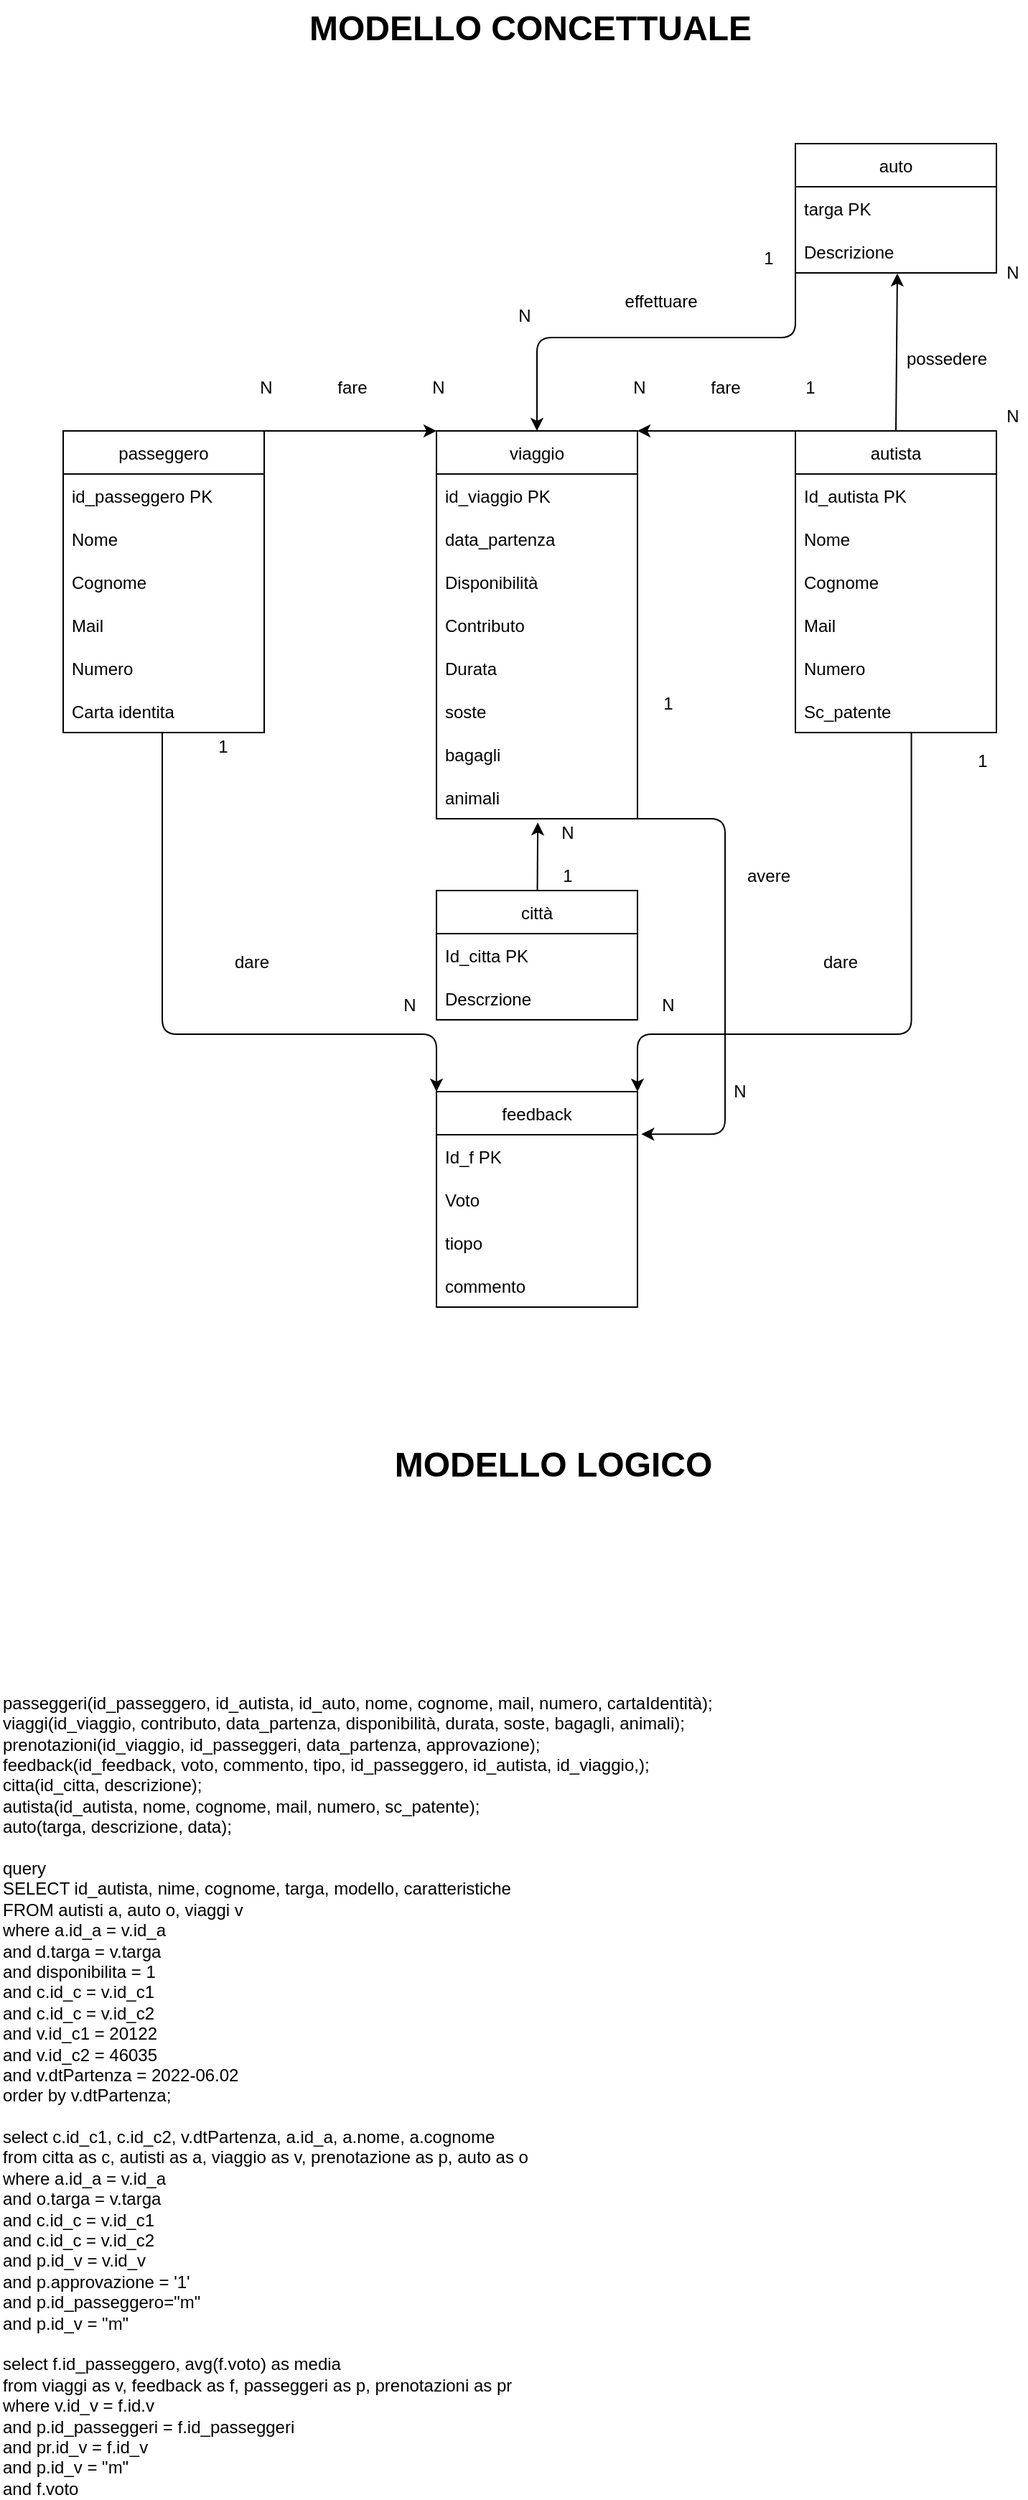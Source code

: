 <mxfile>
    <diagram id="QSGCcI5R4nJ_Vs7zFa3D" name="Pagina-1">
        <mxGraphModel dx="536" dy="339" grid="1" gridSize="10" guides="1" tooltips="1" connect="1" arrows="1" fold="1" page="1" pageScale="1" pageWidth="827" pageHeight="1169" math="0" shadow="0">
            <root>
                <mxCell id="0"/>
                <mxCell id="1" parent="0"/>
                <mxCell id="42" style="edgeStyle=none;html=1;exitX=1;exitY=0;exitDx=0;exitDy=0;entryX=0;entryY=0;entryDx=0;entryDy=0;" edge="1" parent="1" source="2" target="6">
                    <mxGeometry relative="1" as="geometry"/>
                </mxCell>
                <mxCell id="2" value="passeggero" style="swimlane;fontStyle=0;childLayout=stackLayout;horizontal=1;startSize=30;horizontalStack=0;resizeParent=1;resizeParentMax=0;resizeLast=0;collapsible=1;marginBottom=0;" vertex="1" parent="1">
                    <mxGeometry x="89" y="320" width="140" height="210" as="geometry"/>
                </mxCell>
                <mxCell id="3" value="id_passeggero PK" style="text;strokeColor=none;fillColor=none;align=left;verticalAlign=middle;spacingLeft=4;spacingRight=4;overflow=hidden;points=[[0,0.5],[1,0.5]];portConstraint=eastwest;rotatable=0;" vertex="1" parent="2">
                    <mxGeometry y="30" width="140" height="30" as="geometry"/>
                </mxCell>
                <mxCell id="4" value="Nome" style="text;strokeColor=none;fillColor=none;align=left;verticalAlign=middle;spacingLeft=4;spacingRight=4;overflow=hidden;points=[[0,0.5],[1,0.5]];portConstraint=eastwest;rotatable=0;" vertex="1" parent="2">
                    <mxGeometry y="60" width="140" height="30" as="geometry"/>
                </mxCell>
                <mxCell id="5" value="Cognome" style="text;strokeColor=none;fillColor=none;align=left;verticalAlign=middle;spacingLeft=4;spacingRight=4;overflow=hidden;points=[[0,0.5],[1,0.5]];portConstraint=eastwest;rotatable=0;" vertex="1" parent="2">
                    <mxGeometry y="90" width="140" height="30" as="geometry"/>
                </mxCell>
                <mxCell id="18" value="Mail" style="text;strokeColor=none;fillColor=none;align=left;verticalAlign=middle;spacingLeft=4;spacingRight=4;overflow=hidden;points=[[0,0.5],[1,0.5]];portConstraint=eastwest;rotatable=0;" vertex="1" parent="2">
                    <mxGeometry y="120" width="140" height="30" as="geometry"/>
                </mxCell>
                <mxCell id="19" value="Numero" style="text;strokeColor=none;fillColor=none;align=left;verticalAlign=middle;spacingLeft=4;spacingRight=4;overflow=hidden;points=[[0,0.5],[1,0.5]];portConstraint=eastwest;rotatable=0;" vertex="1" parent="2">
                    <mxGeometry y="150" width="140" height="30" as="geometry"/>
                </mxCell>
                <mxCell id="20" value="Carta identita" style="text;strokeColor=none;fillColor=none;align=left;verticalAlign=middle;spacingLeft=4;spacingRight=4;overflow=hidden;points=[[0,0.5],[1,0.5]];portConstraint=eastwest;rotatable=0;" vertex="1" parent="2">
                    <mxGeometry y="180" width="140" height="30" as="geometry"/>
                </mxCell>
                <mxCell id="6" value="viaggio" style="swimlane;fontStyle=0;childLayout=stackLayout;horizontal=1;startSize=30;horizontalStack=0;resizeParent=1;resizeParentMax=0;resizeLast=0;collapsible=1;marginBottom=0;" vertex="1" parent="1">
                    <mxGeometry x="349" y="320" width="140" height="270" as="geometry"/>
                </mxCell>
                <mxCell id="7" value="id_viaggio PK" style="text;strokeColor=none;fillColor=none;align=left;verticalAlign=middle;spacingLeft=4;spacingRight=4;overflow=hidden;points=[[0,0.5],[1,0.5]];portConstraint=eastwest;rotatable=0;" vertex="1" parent="6">
                    <mxGeometry y="30" width="140" height="30" as="geometry"/>
                </mxCell>
                <mxCell id="8" value="data_partenza" style="text;strokeColor=none;fillColor=none;align=left;verticalAlign=middle;spacingLeft=4;spacingRight=4;overflow=hidden;points=[[0,0.5],[1,0.5]];portConstraint=eastwest;rotatable=0;" vertex="1" parent="6">
                    <mxGeometry y="60" width="140" height="30" as="geometry"/>
                </mxCell>
                <mxCell id="9" value="Disponibilità " style="text;strokeColor=none;fillColor=none;align=left;verticalAlign=middle;spacingLeft=4;spacingRight=4;overflow=hidden;points=[[0,0.5],[1,0.5]];portConstraint=eastwest;rotatable=0;" vertex="1" parent="6">
                    <mxGeometry y="90" width="140" height="30" as="geometry"/>
                </mxCell>
                <mxCell id="39" value="Contributo" style="text;strokeColor=none;fillColor=none;align=left;verticalAlign=middle;spacingLeft=4;spacingRight=4;overflow=hidden;points=[[0,0.5],[1,0.5]];portConstraint=eastwest;rotatable=0;" vertex="1" parent="6">
                    <mxGeometry y="120" width="140" height="30" as="geometry"/>
                </mxCell>
                <mxCell id="46" value="Durata" style="text;strokeColor=none;fillColor=none;align=left;verticalAlign=middle;spacingLeft=4;spacingRight=4;overflow=hidden;points=[[0,0.5],[1,0.5]];portConstraint=eastwest;rotatable=0;" vertex="1" parent="6">
                    <mxGeometry y="150" width="140" height="30" as="geometry"/>
                </mxCell>
                <mxCell id="47" value="soste" style="text;strokeColor=none;fillColor=none;align=left;verticalAlign=middle;spacingLeft=4;spacingRight=4;overflow=hidden;points=[[0,0.5],[1,0.5]];portConstraint=eastwest;rotatable=0;" vertex="1" parent="6">
                    <mxGeometry y="180" width="140" height="30" as="geometry"/>
                </mxCell>
                <mxCell id="87" value="bagagli" style="text;strokeColor=none;fillColor=none;align=left;verticalAlign=middle;spacingLeft=4;spacingRight=4;overflow=hidden;points=[[0,0.5],[1,0.5]];portConstraint=eastwest;rotatable=0;" vertex="1" parent="6">
                    <mxGeometry y="210" width="140" height="30" as="geometry"/>
                </mxCell>
                <mxCell id="88" value="animali" style="text;strokeColor=none;fillColor=none;align=left;verticalAlign=middle;spacingLeft=4;spacingRight=4;overflow=hidden;points=[[0,0.5],[1,0.5]];portConstraint=eastwest;rotatable=0;" vertex="1" parent="6">
                    <mxGeometry y="240" width="140" height="30" as="geometry"/>
                </mxCell>
                <mxCell id="31" style="edgeStyle=none;html=1;exitX=0.5;exitY=0;exitDx=0;exitDy=0;entryX=0.507;entryY=1.013;entryDx=0;entryDy=0;entryPerimeter=0;" edge="1" parent="1" source="10" target="16">
                    <mxGeometry relative="1" as="geometry"/>
                </mxCell>
                <mxCell id="52" style="edgeStyle=none;html=1;exitX=0;exitY=0;exitDx=0;exitDy=0;entryX=1;entryY=0;entryDx=0;entryDy=0;" edge="1" parent="1" source="10" target="6">
                    <mxGeometry relative="1" as="geometry"/>
                </mxCell>
                <mxCell id="10" value="autista" style="swimlane;fontStyle=0;childLayout=stackLayout;horizontal=1;startSize=30;horizontalStack=0;resizeParent=1;resizeParentMax=0;resizeLast=0;collapsible=1;marginBottom=0;" vertex="1" parent="1">
                    <mxGeometry x="599" y="320" width="140" height="210" as="geometry"/>
                </mxCell>
                <mxCell id="11" value="Id_autista PK" style="text;strokeColor=none;fillColor=none;align=left;verticalAlign=middle;spacingLeft=4;spacingRight=4;overflow=hidden;points=[[0,0.5],[1,0.5]];portConstraint=eastwest;rotatable=0;" vertex="1" parent="10">
                    <mxGeometry y="30" width="140" height="30" as="geometry"/>
                </mxCell>
                <mxCell id="12" value="Nome" style="text;strokeColor=none;fillColor=none;align=left;verticalAlign=middle;spacingLeft=4;spacingRight=4;overflow=hidden;points=[[0,0.5],[1,0.5]];portConstraint=eastwest;rotatable=0;" vertex="1" parent="10">
                    <mxGeometry y="60" width="140" height="30" as="geometry"/>
                </mxCell>
                <mxCell id="13" value="Cognome" style="text;strokeColor=none;fillColor=none;align=left;verticalAlign=middle;spacingLeft=4;spacingRight=4;overflow=hidden;points=[[0,0.5],[1,0.5]];portConstraint=eastwest;rotatable=0;" vertex="1" parent="10">
                    <mxGeometry y="90" width="140" height="30" as="geometry"/>
                </mxCell>
                <mxCell id="21" value="Mail" style="text;strokeColor=none;fillColor=none;align=left;verticalAlign=middle;spacingLeft=4;spacingRight=4;overflow=hidden;points=[[0,0.5],[1,0.5]];portConstraint=eastwest;rotatable=0;" vertex="1" parent="10">
                    <mxGeometry y="120" width="140" height="30" as="geometry"/>
                </mxCell>
                <mxCell id="22" value="Numero" style="text;strokeColor=none;fillColor=none;align=left;verticalAlign=middle;spacingLeft=4;spacingRight=4;overflow=hidden;points=[[0,0.5],[1,0.5]];portConstraint=eastwest;rotatable=0;" vertex="1" parent="10">
                    <mxGeometry y="150" width="140" height="30" as="geometry"/>
                </mxCell>
                <mxCell id="23" value="Sc_patente" style="text;strokeColor=none;fillColor=none;align=left;verticalAlign=middle;spacingLeft=4;spacingRight=4;overflow=hidden;points=[[0,0.5],[1,0.5]];portConstraint=eastwest;rotatable=0;" vertex="1" parent="10">
                    <mxGeometry y="180" width="140" height="30" as="geometry"/>
                </mxCell>
                <mxCell id="14" value="auto" style="swimlane;fontStyle=0;childLayout=stackLayout;horizontal=1;startSize=30;horizontalStack=0;resizeParent=1;resizeParentMax=0;resizeLast=0;collapsible=1;marginBottom=0;" vertex="1" parent="1">
                    <mxGeometry x="599" y="120" width="140" height="90" as="geometry"/>
                </mxCell>
                <mxCell id="15" value="targa PK" style="text;strokeColor=none;fillColor=none;align=left;verticalAlign=middle;spacingLeft=4;spacingRight=4;overflow=hidden;points=[[0,0.5],[1,0.5]];portConstraint=eastwest;rotatable=0;" vertex="1" parent="14">
                    <mxGeometry y="30" width="140" height="30" as="geometry"/>
                </mxCell>
                <mxCell id="16" value="Descrizione" style="text;strokeColor=none;fillColor=none;align=left;verticalAlign=middle;spacingLeft=4;spacingRight=4;overflow=hidden;points=[[0,0.5],[1,0.5]];portConstraint=eastwest;rotatable=0;" vertex="1" parent="14">
                    <mxGeometry y="60" width="140" height="30" as="geometry"/>
                </mxCell>
                <mxCell id="29" style="edgeStyle=none;html=1;entryX=0.502;entryY=1.015;entryDx=0;entryDy=0;entryPerimeter=0;" edge="1" parent="14" source="14" target="16">
                    <mxGeometry relative="1" as="geometry"/>
                </mxCell>
                <mxCell id="26" value="N" style="text;html=1;align=center;verticalAlign=middle;resizable=0;points=[];autosize=1;strokeColor=none;fillColor=none;" vertex="1" parent="1">
                    <mxGeometry x="740" y="300" width="20" height="20" as="geometry"/>
                </mxCell>
                <mxCell id="32" value="possedere" style="text;html=1;align=center;verticalAlign=middle;resizable=0;points=[];autosize=1;strokeColor=none;fillColor=none;" vertex="1" parent="1">
                    <mxGeometry x="669" y="260" width="70" height="20" as="geometry"/>
                </mxCell>
                <mxCell id="49" style="edgeStyle=none;html=1;entryX=0.504;entryY=1.086;entryDx=0;entryDy=0;entryPerimeter=0;" edge="1" parent="1" source="33" target="88">
                    <mxGeometry relative="1" as="geometry">
                        <mxPoint x="419" y="600" as="targetPoint"/>
                    </mxGeometry>
                </mxCell>
                <mxCell id="33" value="città" style="swimlane;fontStyle=0;childLayout=stackLayout;horizontal=1;startSize=30;horizontalStack=0;resizeParent=1;resizeParentMax=0;resizeLast=0;collapsible=1;marginBottom=0;" vertex="1" parent="1">
                    <mxGeometry x="349" y="640" width="140" height="90" as="geometry"/>
                </mxCell>
                <mxCell id="34" value="Id_citta PK " style="text;strokeColor=none;fillColor=none;align=left;verticalAlign=middle;spacingLeft=4;spacingRight=4;overflow=hidden;points=[[0,0.5],[1,0.5]];portConstraint=eastwest;rotatable=0;" vertex="1" parent="33">
                    <mxGeometry y="30" width="140" height="30" as="geometry"/>
                </mxCell>
                <mxCell id="35" value="Descrzione" style="text;strokeColor=none;fillColor=none;align=left;verticalAlign=middle;spacingLeft=4;spacingRight=4;overflow=hidden;points=[[0,0.5],[1,0.5]];portConstraint=eastwest;rotatable=0;" vertex="1" parent="33">
                    <mxGeometry y="60" width="140" height="30" as="geometry"/>
                </mxCell>
                <mxCell id="43" value="fare" style="text;html=1;align=center;verticalAlign=middle;resizable=0;points=[];autosize=1;strokeColor=none;fillColor=none;" vertex="1" parent="1">
                    <mxGeometry x="270" y="280" width="40" height="20" as="geometry"/>
                </mxCell>
                <mxCell id="44" value="N" style="text;html=1;align=center;verticalAlign=middle;resizable=0;points=[];autosize=1;strokeColor=none;fillColor=none;" vertex="1" parent="1">
                    <mxGeometry x="220" y="280" width="20" height="20" as="geometry"/>
                </mxCell>
                <mxCell id="45" value="N" style="text;html=1;align=center;verticalAlign=middle;resizable=0;points=[];autosize=1;strokeColor=none;fillColor=none;" vertex="1" parent="1">
                    <mxGeometry x="340" y="280" width="20" height="20" as="geometry"/>
                </mxCell>
                <mxCell id="50" value="1" style="text;html=1;align=center;verticalAlign=middle;resizable=0;points=[];autosize=1;strokeColor=none;fillColor=none;" vertex="1" parent="1">
                    <mxGeometry x="430" y="620" width="20" height="20" as="geometry"/>
                </mxCell>
                <mxCell id="51" value="N" style="text;html=1;align=center;verticalAlign=middle;resizable=0;points=[];autosize=1;strokeColor=none;fillColor=none;" vertex="1" parent="1">
                    <mxGeometry x="430" y="590" width="20" height="20" as="geometry"/>
                </mxCell>
                <mxCell id="53" value="1" style="text;html=1;align=center;verticalAlign=middle;resizable=0;points=[];autosize=1;strokeColor=none;fillColor=none;" vertex="1" parent="1">
                    <mxGeometry x="599" y="280" width="20" height="20" as="geometry"/>
                </mxCell>
                <mxCell id="54" value="N" style="text;html=1;align=center;verticalAlign=middle;resizable=0;points=[];autosize=1;strokeColor=none;fillColor=none;" vertex="1" parent="1">
                    <mxGeometry x="480" y="280" width="20" height="20" as="geometry"/>
                </mxCell>
                <mxCell id="55" value="fare" style="text;html=1;align=center;verticalAlign=middle;resizable=0;points=[];autosize=1;strokeColor=none;fillColor=none;" vertex="1" parent="1">
                    <mxGeometry x="530" y="280" width="40" height="20" as="geometry"/>
                </mxCell>
                <mxCell id="57" value="feedback" style="swimlane;fontStyle=0;childLayout=stackLayout;horizontal=1;startSize=30;horizontalStack=0;resizeParent=1;resizeParentMax=0;resizeLast=0;collapsible=1;marginBottom=0;" vertex="1" parent="1">
                    <mxGeometry x="349" y="780" width="140" height="150" as="geometry"/>
                </mxCell>
                <mxCell id="58" value="Id_f PK" style="text;strokeColor=none;fillColor=none;align=left;verticalAlign=middle;spacingLeft=4;spacingRight=4;overflow=hidden;points=[[0,0.5],[1,0.5]];portConstraint=eastwest;rotatable=0;" vertex="1" parent="57">
                    <mxGeometry y="30" width="140" height="30" as="geometry"/>
                </mxCell>
                <mxCell id="59" value="Voto" style="text;strokeColor=none;fillColor=none;align=left;verticalAlign=middle;spacingLeft=4;spacingRight=4;overflow=hidden;points=[[0,0.5],[1,0.5]];portConstraint=eastwest;rotatable=0;" vertex="1" parent="57">
                    <mxGeometry y="60" width="140" height="30" as="geometry"/>
                </mxCell>
                <mxCell id="60" value="tiopo" style="text;strokeColor=none;fillColor=none;align=left;verticalAlign=middle;spacingLeft=4;spacingRight=4;overflow=hidden;points=[[0,0.5],[1,0.5]];portConstraint=eastwest;rotatable=0;" vertex="1" parent="57">
                    <mxGeometry y="90" width="140" height="30" as="geometry"/>
                </mxCell>
                <mxCell id="90" value="commento" style="text;strokeColor=none;fillColor=none;align=left;verticalAlign=middle;spacingLeft=4;spacingRight=4;overflow=hidden;points=[[0,0.5],[1,0.5]];portConstraint=eastwest;rotatable=0;" vertex="1" parent="57">
                    <mxGeometry y="120" width="140" height="30" as="geometry"/>
                </mxCell>
                <mxCell id="61" value="" style="edgeStyle=segmentEdgeStyle;endArrow=classic;html=1;exitX=0.577;exitY=0.991;exitDx=0;exitDy=0;exitPerimeter=0;entryX=1;entryY=0;entryDx=0;entryDy=0;" edge="1" parent="1" source="23" target="57">
                    <mxGeometry width="50" height="50" relative="1" as="geometry">
                        <mxPoint x="690" y="580" as="sourcePoint"/>
                        <mxPoint x="520" y="750" as="targetPoint"/>
                        <Array as="points">
                            <mxPoint x="680" y="740"/>
                        </Array>
                    </mxGeometry>
                </mxCell>
                <mxCell id="62" value="1" style="text;html=1;align=center;verticalAlign=middle;resizable=0;points=[];autosize=1;strokeColor=none;fillColor=none;" vertex="1" parent="1">
                    <mxGeometry x="719" y="540" width="20" height="20" as="geometry"/>
                </mxCell>
                <mxCell id="63" value="N" style="text;html=1;align=center;verticalAlign=middle;resizable=0;points=[];autosize=1;strokeColor=none;fillColor=none;" vertex="1" parent="1">
                    <mxGeometry x="500" y="710" width="20" height="20" as="geometry"/>
                </mxCell>
                <mxCell id="64" value="" style="edgeStyle=elbowEdgeStyle;elbow=vertical;endArrow=classic;html=1;exitX=0.493;exitY=0.994;exitDx=0;exitDy=0;exitPerimeter=0;entryX=0;entryY=0;entryDx=0;entryDy=0;startArrow=none;" edge="1" parent="1" source="20" target="57">
                    <mxGeometry width="50" height="50" relative="1" as="geometry">
                        <mxPoint x="185.52" y="770.24" as="sourcePoint"/>
                        <mxPoint x="330" y="740" as="targetPoint"/>
                        <Array as="points">
                            <mxPoint x="250" y="740"/>
                        </Array>
                    </mxGeometry>
                </mxCell>
                <mxCell id="65" value="N" style="text;html=1;align=center;verticalAlign=middle;resizable=0;points=[];autosize=1;strokeColor=none;fillColor=none;" vertex="1" parent="1">
                    <mxGeometry x="320" y="710" width="20" height="20" as="geometry"/>
                </mxCell>
                <mxCell id="66" value="1" style="text;html=1;align=center;verticalAlign=middle;resizable=0;points=[];autosize=1;strokeColor=none;fillColor=none;" vertex="1" parent="1">
                    <mxGeometry x="190" y="530" width="20" height="20" as="geometry"/>
                </mxCell>
                <mxCell id="67" value="N" style="text;html=1;align=center;verticalAlign=middle;resizable=0;points=[];autosize=1;strokeColor=none;fillColor=none;" vertex="1" parent="1">
                    <mxGeometry x="740" y="200" width="20" height="20" as="geometry"/>
                </mxCell>
                <mxCell id="69" value="" style="edgeStyle=elbowEdgeStyle;elbow=vertical;endArrow=classic;html=1;exitX=0;exitY=1.003;exitDx=0;exitDy=0;exitPerimeter=0;entryX=0.5;entryY=0;entryDx=0;entryDy=0;" edge="1" parent="1" source="16" target="6">
                    <mxGeometry width="50" height="50" relative="1" as="geometry">
                        <mxPoint x="590" y="210" as="sourcePoint"/>
                        <mxPoint x="460" y="300" as="targetPoint"/>
                        <Array as="points">
                            <mxPoint x="480" y="255"/>
                        </Array>
                    </mxGeometry>
                </mxCell>
                <mxCell id="70" value="1" style="text;html=1;align=center;verticalAlign=middle;resizable=0;points=[];autosize=1;strokeColor=none;fillColor=none;" vertex="1" parent="1">
                    <mxGeometry x="570" y="190" width="20" height="20" as="geometry"/>
                </mxCell>
                <mxCell id="72" value="N" style="text;html=1;align=center;verticalAlign=middle;resizable=0;points=[];autosize=1;strokeColor=none;fillColor=none;" vertex="1" parent="1">
                    <mxGeometry x="400" y="230" width="20" height="20" as="geometry"/>
                </mxCell>
                <mxCell id="73" value="effettuare" style="text;html=1;align=center;verticalAlign=middle;resizable=0;points=[];autosize=1;strokeColor=none;fillColor=none;" vertex="1" parent="1">
                    <mxGeometry x="470" y="220" width="70" height="20" as="geometry"/>
                </mxCell>
                <mxCell id="75" value="" style="edgeStyle=elbowEdgeStyle;elbow=horizontal;endArrow=classic;html=1;entryX=1.019;entryY=-0.014;entryDx=0;entryDy=0;exitX=1;exitY=1;exitDx=0;exitDy=0;entryPerimeter=0;" edge="1" parent="1" source="6" target="58">
                    <mxGeometry width="50" height="50" relative="1" as="geometry">
                        <mxPoint x="540" y="560" as="sourcePoint"/>
                        <mxPoint x="180" y="490" as="targetPoint"/>
                        <Array as="points">
                            <mxPoint x="550" y="640"/>
                        </Array>
                    </mxGeometry>
                </mxCell>
                <mxCell id="76" value="N" style="text;html=1;align=center;verticalAlign=middle;resizable=0;points=[];autosize=1;strokeColor=none;fillColor=none;" vertex="1" parent="1">
                    <mxGeometry x="550" y="770" width="20" height="20" as="geometry"/>
                </mxCell>
                <mxCell id="77" value="1" style="text;html=1;align=center;verticalAlign=middle;resizable=0;points=[];autosize=1;strokeColor=none;fillColor=none;" vertex="1" parent="1">
                    <mxGeometry x="500" y="500" width="20" height="20" as="geometry"/>
                </mxCell>
                <mxCell id="78" value="dare" style="text;html=1;align=center;verticalAlign=middle;resizable=0;points=[];autosize=1;strokeColor=none;fillColor=none;" vertex="1" parent="1">
                    <mxGeometry x="200" y="680" width="40" height="20" as="geometry"/>
                </mxCell>
                <mxCell id="79" value="dare" style="text;html=1;align=center;verticalAlign=middle;resizable=0;points=[];autosize=1;strokeColor=none;fillColor=none;" vertex="1" parent="1">
                    <mxGeometry x="610" y="680" width="40" height="20" as="geometry"/>
                </mxCell>
                <mxCell id="80" value="avere" style="text;html=1;align=center;verticalAlign=middle;resizable=0;points=[];autosize=1;strokeColor=none;fillColor=none;" vertex="1" parent="1">
                    <mxGeometry x="555" y="620" width="50" height="20" as="geometry"/>
                </mxCell>
                <mxCell id="82" value="MODELLO CONCETTUALE" style="text;strokeColor=none;fillColor=none;html=1;fontSize=24;fontStyle=1;verticalAlign=middle;align=center;" vertex="1" parent="1">
                    <mxGeometry x="364" y="20" width="100" height="40" as="geometry"/>
                </mxCell>
                <mxCell id="84" value="MODELLO LOGICO" style="text;strokeColor=none;fillColor=none;html=1;fontSize=24;fontStyle=1;verticalAlign=middle;align=center;" vertex="1" parent="1">
                    <mxGeometry x="380" y="1020" width="100" height="40" as="geometry"/>
                </mxCell>
                <mxCell id="86" value="passeggeri(id_passeggero, id_autista, id_auto, nome, cognome, mail, numero, cartaIdentità);&lt;br&gt;viaggi(id_viaggio, contributo, data_partenza, disponibilità, durata, soste, bagagli, animali);&lt;br&gt;prenotazioni(id_viaggio, id_passeggeri, data_partenza, approvazione);&lt;br&gt;feedback(id_feedback, voto, commento, tipo, id_passeggero, id_autista, id_viaggio,);&lt;br&gt;citta(id_citta, descrizione);&lt;br&gt;autista(id_autista, nome, cognome, mail, numero, sc_patente);&lt;br&gt;auto(targa, descrizione, data);&lt;br&gt;&lt;br&gt;query&lt;br&gt;SELECT id_autista, nime, cognome, targa, modello, caratteristiche&lt;br&gt;FROM autisti a, auto o, viaggi v&lt;br&gt;where a.id_a = v.id_a&lt;br&gt;and d.targa = v.targa&lt;br&gt;and disponibilita = 1&lt;br&gt;and c.id_c = v.id_c1&lt;br&gt;and c.id_c = v.id_c2&lt;br&gt;and v.id_c1 = 20122&lt;br&gt;and v.id_c2 = 46035&lt;br&gt;and v.dtPartenza = 2022-06.02&lt;br&gt;order by v.dtPartenza;&lt;br&gt;&lt;br&gt;select c.id_c1, c.id_c2, v.dtPartenza, a.id_a, a.nome, a.cognome&lt;br&gt;from citta as c, autisti as a, viaggio as v, prenotazione as p, auto as o&lt;br&gt;where a.id_a = v.id_a&lt;br&gt;and o.targa = v.targa&lt;br&gt;and c.id_c = v.id_c1&lt;br&gt;and c.id_c = v.id_c2&lt;br&gt;and p.id_v = v.id_v&lt;br&gt;and p.approvazione = '1'&lt;br&gt;and p.id_passeggero=&quot;m&quot;&lt;br&gt;and p.id_v = &quot;m&quot;&lt;br&gt;&lt;br&gt;select f.id_passeggero, avg(f.voto) as media&lt;br&gt;from viaggi as v, feedback as f, passeggeri as p, prenotazioni as pr&lt;br&gt;where v.id_v = f.id.v&lt;br&gt;and p.id_passeggeri = f.id_passeggeri&lt;br&gt;and pr.id_v = f.id_v&lt;br&gt;and p.id_v = &quot;m&quot;&lt;br&gt;and f.voto" style="text;html=1;align=left;verticalAlign=middle;resizable=0;points=[];autosize=1;strokeColor=none;fillColor=none;" vertex="1" parent="1">
                    <mxGeometry x="45" y="1204" width="510" height="550" as="geometry"/>
                </mxCell>
            </root>
        </mxGraphModel>
    </diagram>
</mxfile>